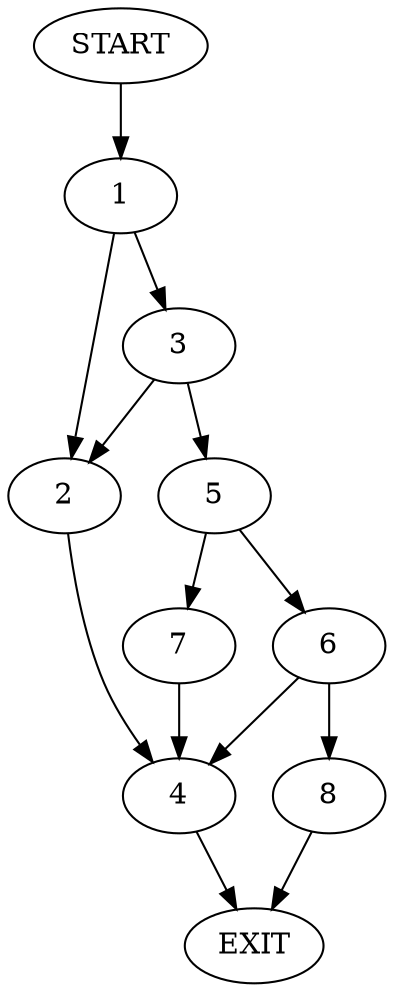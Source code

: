 digraph {
0 [label="START"]
9 [label="EXIT"]
0 -> 1
1 -> 2
1 -> 3
2 -> 4
3 -> 2
3 -> 5
5 -> 6
5 -> 7
4 -> 9
6 -> 4
6 -> 8
7 -> 4
8 -> 9
}
